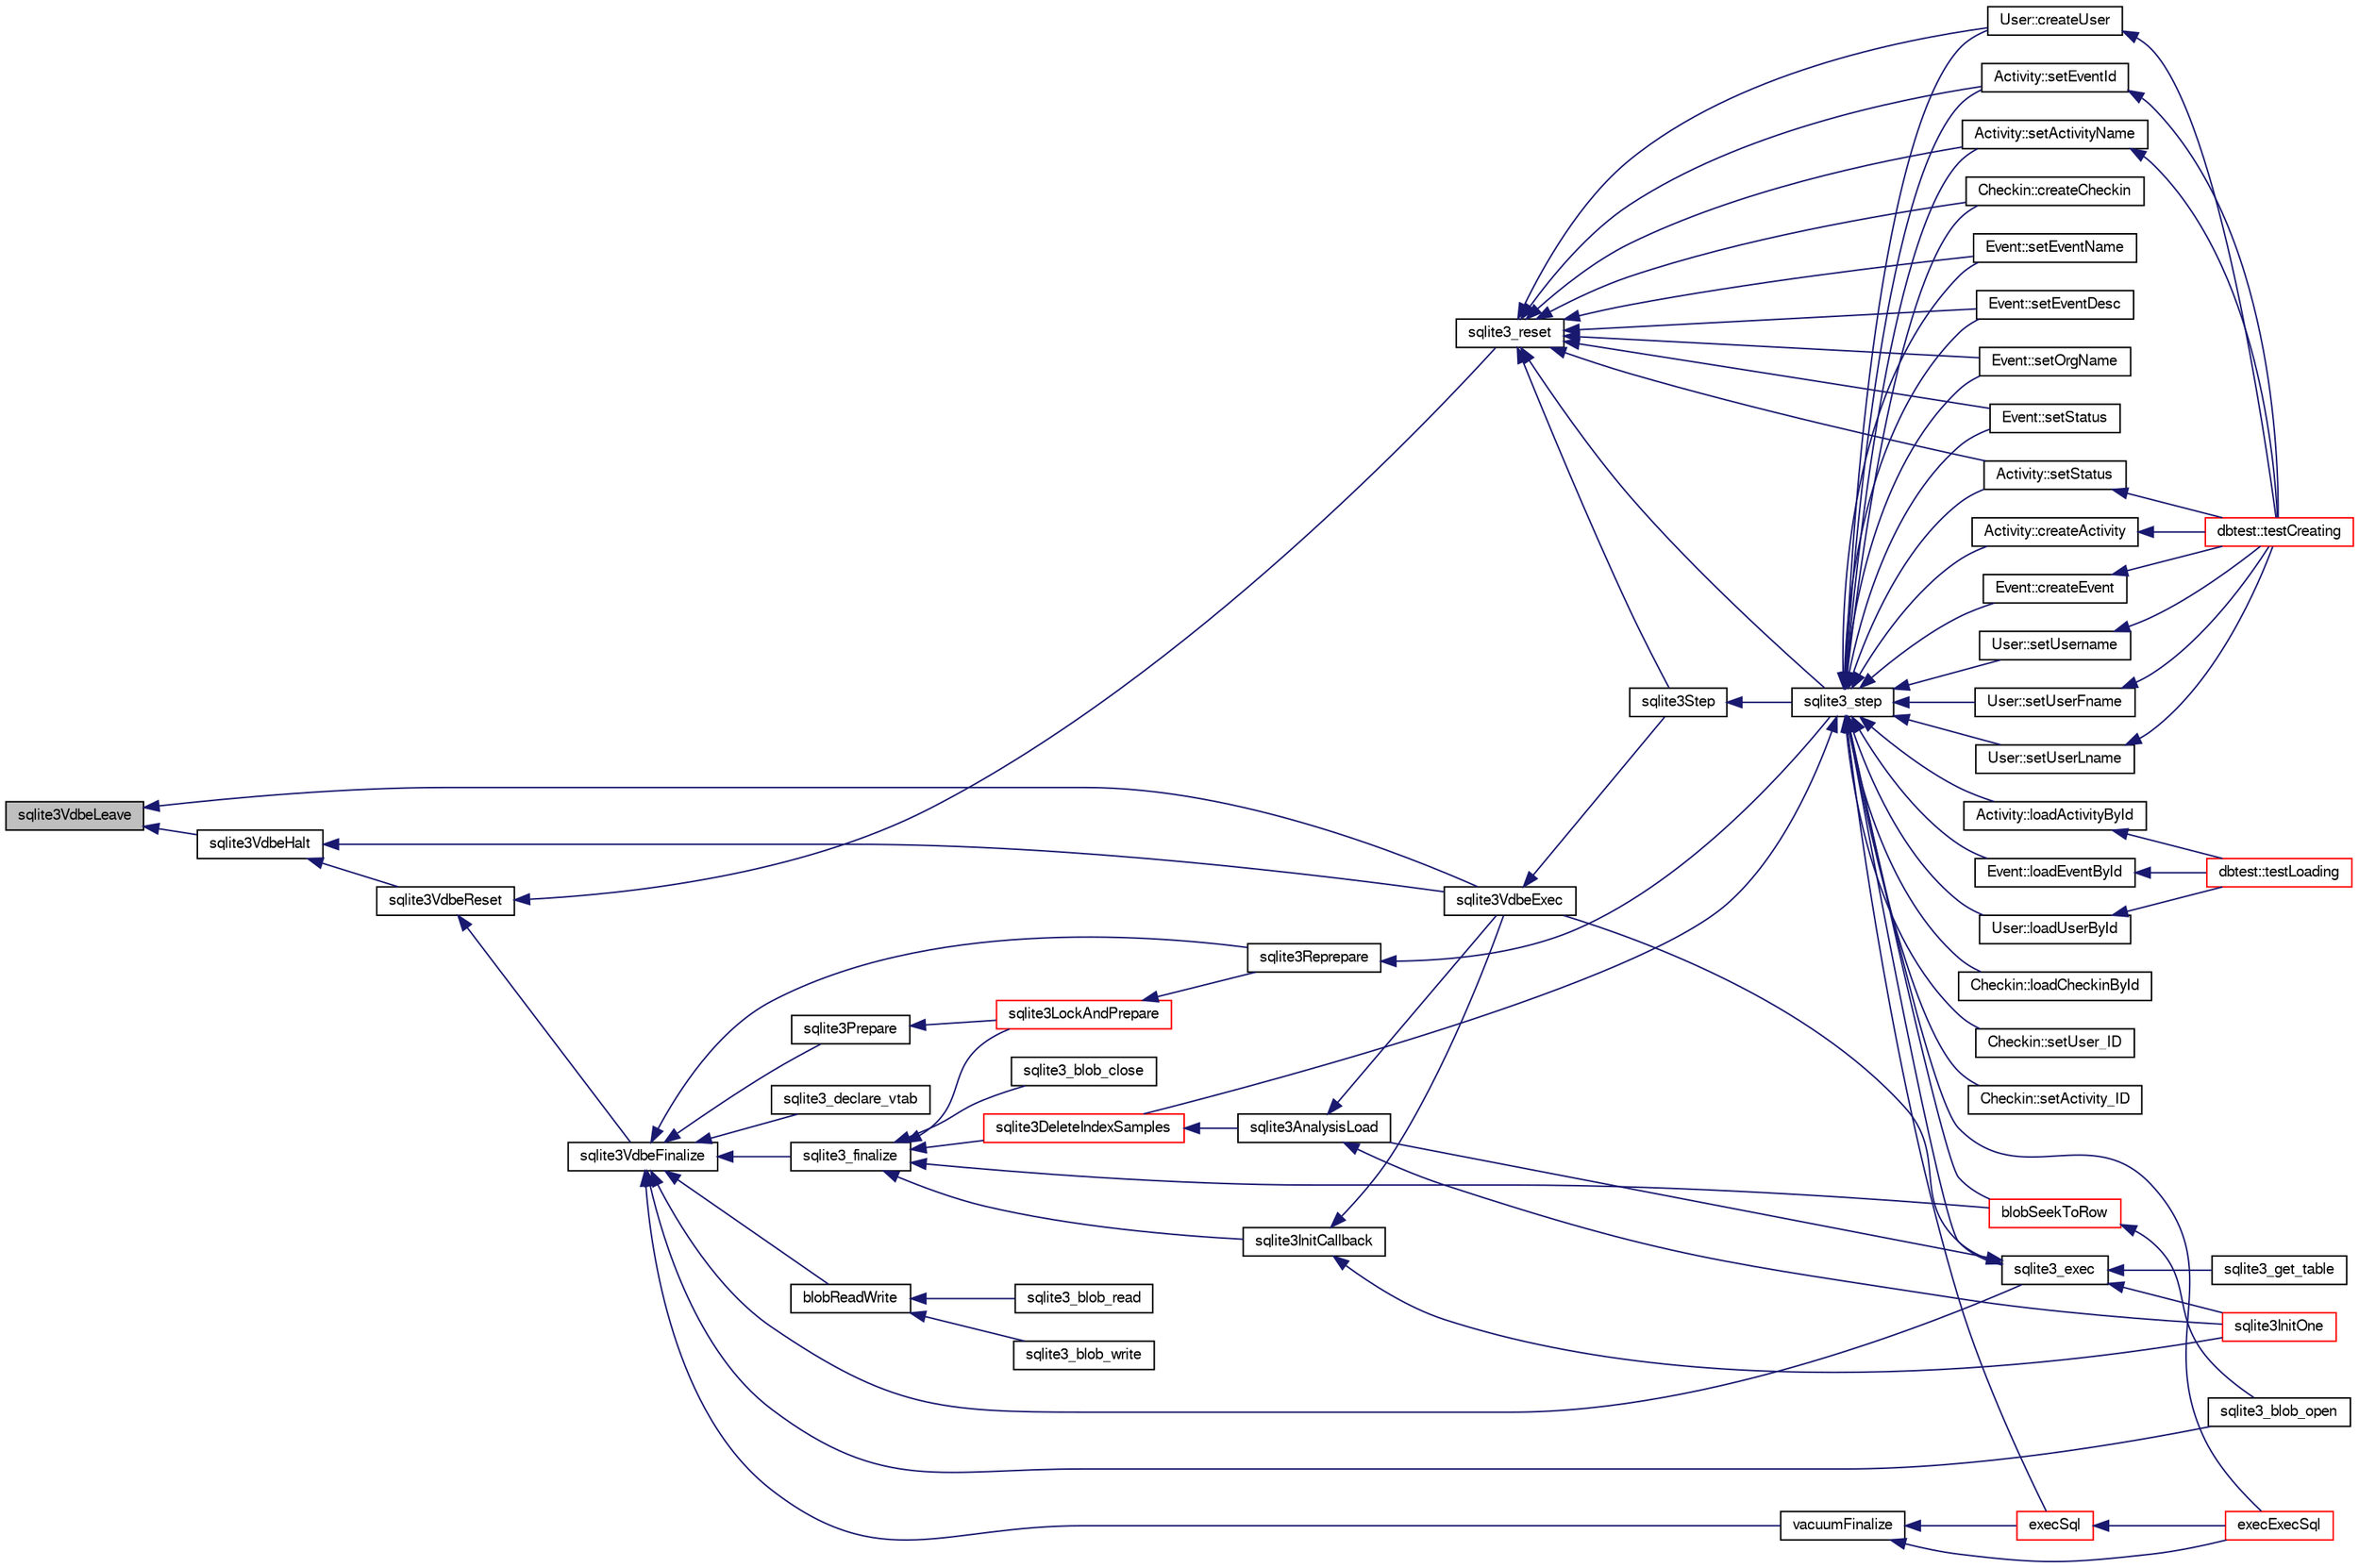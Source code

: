 digraph "sqlite3VdbeLeave"
{
  edge [fontname="FreeSans",fontsize="10",labelfontname="FreeSans",labelfontsize="10"];
  node [fontname="FreeSans",fontsize="10",shape=record];
  rankdir="LR";
  Node761030 [label="sqlite3VdbeLeave",height=0.2,width=0.4,color="black", fillcolor="grey75", style="filled", fontcolor="black"];
  Node761030 -> Node761031 [dir="back",color="midnightblue",fontsize="10",style="solid",fontname="FreeSans"];
  Node761031 [label="sqlite3VdbeHalt",height=0.2,width=0.4,color="black", fillcolor="white", style="filled",URL="$sqlite3_8c.html#a8d1d99703d999190fbc35ecc981cb709"];
  Node761031 -> Node761032 [dir="back",color="midnightblue",fontsize="10",style="solid",fontname="FreeSans"];
  Node761032 [label="sqlite3VdbeReset",height=0.2,width=0.4,color="black", fillcolor="white", style="filled",URL="$sqlite3_8c.html#a315a913742f7267f90d46d41446353b1"];
  Node761032 -> Node761033 [dir="back",color="midnightblue",fontsize="10",style="solid",fontname="FreeSans"];
  Node761033 [label="sqlite3VdbeFinalize",height=0.2,width=0.4,color="black", fillcolor="white", style="filled",URL="$sqlite3_8c.html#af81e0c8d03b71610d3a826469f67bbd4"];
  Node761033 -> Node761034 [dir="back",color="midnightblue",fontsize="10",style="solid",fontname="FreeSans"];
  Node761034 [label="sqlite3_finalize",height=0.2,width=0.4,color="black", fillcolor="white", style="filled",URL="$sqlite3_8h.html#a801195c0f771d40bb4be1e40f3b88945"];
  Node761034 -> Node761035 [dir="back",color="midnightblue",fontsize="10",style="solid",fontname="FreeSans"];
  Node761035 [label="blobSeekToRow",height=0.2,width=0.4,color="red", fillcolor="white", style="filled",URL="$sqlite3_8c.html#afff57e13332b98c8a44a7cebe38962ab"];
  Node761035 -> Node761036 [dir="back",color="midnightblue",fontsize="10",style="solid",fontname="FreeSans"];
  Node761036 [label="sqlite3_blob_open",height=0.2,width=0.4,color="black", fillcolor="white", style="filled",URL="$sqlite3_8h.html#adb8ad839a5bdd62a43785132bc7dd518"];
  Node761034 -> Node761038 [dir="back",color="midnightblue",fontsize="10",style="solid",fontname="FreeSans"];
  Node761038 [label="sqlite3_blob_close",height=0.2,width=0.4,color="black", fillcolor="white", style="filled",URL="$sqlite3_8h.html#a8885ae884821e14e1e4501183c5833d6"];
  Node761034 -> Node761039 [dir="back",color="midnightblue",fontsize="10",style="solid",fontname="FreeSans"];
  Node761039 [label="sqlite3DeleteIndexSamples",height=0.2,width=0.4,color="red", fillcolor="white", style="filled",URL="$sqlite3_8c.html#aaeda0302fbf61397ec009f65bed047ef"];
  Node761039 -> Node761040 [dir="back",color="midnightblue",fontsize="10",style="solid",fontname="FreeSans"];
  Node761040 [label="sqlite3AnalysisLoad",height=0.2,width=0.4,color="black", fillcolor="white", style="filled",URL="$sqlite3_8c.html#a48a2301c27e1d3d68708b9b8761b5a01"];
  Node761040 -> Node761041 [dir="back",color="midnightblue",fontsize="10",style="solid",fontname="FreeSans"];
  Node761041 [label="sqlite3VdbeExec",height=0.2,width=0.4,color="black", fillcolor="white", style="filled",URL="$sqlite3_8c.html#a8ce40a614bdc56719c4d642b1e4dfb21"];
  Node761041 -> Node761042 [dir="back",color="midnightblue",fontsize="10",style="solid",fontname="FreeSans"];
  Node761042 [label="sqlite3Step",height=0.2,width=0.4,color="black", fillcolor="white", style="filled",URL="$sqlite3_8c.html#a3f2872e873e2758a4beedad1d5113554"];
  Node761042 -> Node761043 [dir="back",color="midnightblue",fontsize="10",style="solid",fontname="FreeSans"];
  Node761043 [label="sqlite3_step",height=0.2,width=0.4,color="black", fillcolor="white", style="filled",URL="$sqlite3_8h.html#ac1e491ce36b7471eb28387f7d3c74334"];
  Node761043 -> Node761044 [dir="back",color="midnightblue",fontsize="10",style="solid",fontname="FreeSans"];
  Node761044 [label="Activity::createActivity",height=0.2,width=0.4,color="black", fillcolor="white", style="filled",URL="$classActivity.html#a813cc5e52c14ab49b39014c134e3425b"];
  Node761044 -> Node761045 [dir="back",color="midnightblue",fontsize="10",style="solid",fontname="FreeSans"];
  Node761045 [label="dbtest::testCreating",height=0.2,width=0.4,color="red", fillcolor="white", style="filled",URL="$classdbtest.html#a8193e88a7df657069c8a6bd09c8243b7"];
  Node761043 -> Node761047 [dir="back",color="midnightblue",fontsize="10",style="solid",fontname="FreeSans"];
  Node761047 [label="Activity::loadActivityById",height=0.2,width=0.4,color="black", fillcolor="white", style="filled",URL="$classActivity.html#abe4ffb4f08a47212ebf9013259d9e7fd"];
  Node761047 -> Node761048 [dir="back",color="midnightblue",fontsize="10",style="solid",fontname="FreeSans"];
  Node761048 [label="dbtest::testLoading",height=0.2,width=0.4,color="red", fillcolor="white", style="filled",URL="$classdbtest.html#a6f98d82a2c8e2b9040848763504ddae1"];
  Node761043 -> Node761049 [dir="back",color="midnightblue",fontsize="10",style="solid",fontname="FreeSans"];
  Node761049 [label="Activity::setEventId",height=0.2,width=0.4,color="black", fillcolor="white", style="filled",URL="$classActivity.html#adb1d0fd0d08f473e068f0a4086bfa9ca"];
  Node761049 -> Node761045 [dir="back",color="midnightblue",fontsize="10",style="solid",fontname="FreeSans"];
  Node761043 -> Node761050 [dir="back",color="midnightblue",fontsize="10",style="solid",fontname="FreeSans"];
  Node761050 [label="Activity::setActivityName",height=0.2,width=0.4,color="black", fillcolor="white", style="filled",URL="$classActivity.html#a62dc3737b33915a36086f9dd26d16a81"];
  Node761050 -> Node761045 [dir="back",color="midnightblue",fontsize="10",style="solid",fontname="FreeSans"];
  Node761043 -> Node761051 [dir="back",color="midnightblue",fontsize="10",style="solid",fontname="FreeSans"];
  Node761051 [label="Activity::setStatus",height=0.2,width=0.4,color="black", fillcolor="white", style="filled",URL="$classActivity.html#af618135a7738f4d2a7ee147a8ef912ea"];
  Node761051 -> Node761045 [dir="back",color="midnightblue",fontsize="10",style="solid",fontname="FreeSans"];
  Node761043 -> Node761052 [dir="back",color="midnightblue",fontsize="10",style="solid",fontname="FreeSans"];
  Node761052 [label="Checkin::createCheckin",height=0.2,width=0.4,color="black", fillcolor="white", style="filled",URL="$classCheckin.html#a4e40acdf7fff0e607f6de4f24f3a163c"];
  Node761043 -> Node761053 [dir="back",color="midnightblue",fontsize="10",style="solid",fontname="FreeSans"];
  Node761053 [label="Checkin::loadCheckinById",height=0.2,width=0.4,color="black", fillcolor="white", style="filled",URL="$classCheckin.html#a3461f70ea6c68475225f2a07f78a21e0"];
  Node761043 -> Node761054 [dir="back",color="midnightblue",fontsize="10",style="solid",fontname="FreeSans"];
  Node761054 [label="Checkin::setUser_ID",height=0.2,width=0.4,color="black", fillcolor="white", style="filled",URL="$classCheckin.html#a76ab640f4f912876dbebf183db5359c6"];
  Node761043 -> Node761055 [dir="back",color="midnightblue",fontsize="10",style="solid",fontname="FreeSans"];
  Node761055 [label="Checkin::setActivity_ID",height=0.2,width=0.4,color="black", fillcolor="white", style="filled",URL="$classCheckin.html#ab2ff3ec2604ec73a42af25874a00b232"];
  Node761043 -> Node761056 [dir="back",color="midnightblue",fontsize="10",style="solid",fontname="FreeSans"];
  Node761056 [label="Event::createEvent",height=0.2,width=0.4,color="black", fillcolor="white", style="filled",URL="$classEvent.html#a77adb9f4a46ffb32c2d931f0691f5903"];
  Node761056 -> Node761045 [dir="back",color="midnightblue",fontsize="10",style="solid",fontname="FreeSans"];
  Node761043 -> Node761057 [dir="back",color="midnightblue",fontsize="10",style="solid",fontname="FreeSans"];
  Node761057 [label="Event::loadEventById",height=0.2,width=0.4,color="black", fillcolor="white", style="filled",URL="$classEvent.html#afa66cea33f722dbeecb69cc98fdea055"];
  Node761057 -> Node761048 [dir="back",color="midnightblue",fontsize="10",style="solid",fontname="FreeSans"];
  Node761043 -> Node761058 [dir="back",color="midnightblue",fontsize="10",style="solid",fontname="FreeSans"];
  Node761058 [label="Event::setEventName",height=0.2,width=0.4,color="black", fillcolor="white", style="filled",URL="$classEvent.html#a10596b6ca077df05184e30d62b08729d"];
  Node761043 -> Node761059 [dir="back",color="midnightblue",fontsize="10",style="solid",fontname="FreeSans"];
  Node761059 [label="Event::setEventDesc",height=0.2,width=0.4,color="black", fillcolor="white", style="filled",URL="$classEvent.html#ae36b8377dcae792f1c5c4726024c981b"];
  Node761043 -> Node761060 [dir="back",color="midnightblue",fontsize="10",style="solid",fontname="FreeSans"];
  Node761060 [label="Event::setOrgName",height=0.2,width=0.4,color="black", fillcolor="white", style="filled",URL="$classEvent.html#a19aac0f776bd764563a54977656cf680"];
  Node761043 -> Node761061 [dir="back",color="midnightblue",fontsize="10",style="solid",fontname="FreeSans"];
  Node761061 [label="Event::setStatus",height=0.2,width=0.4,color="black", fillcolor="white", style="filled",URL="$classEvent.html#ab0a6b9285af0f4172eb841e2b80f8972"];
  Node761043 -> Node761035 [dir="back",color="midnightblue",fontsize="10",style="solid",fontname="FreeSans"];
  Node761043 -> Node761039 [dir="back",color="midnightblue",fontsize="10",style="solid",fontname="FreeSans"];
  Node761043 -> Node761062 [dir="back",color="midnightblue",fontsize="10",style="solid",fontname="FreeSans"];
  Node761062 [label="sqlite3_exec",height=0.2,width=0.4,color="black", fillcolor="white", style="filled",URL="$sqlite3_8h.html#a97487ec8150e0bcc8fa392ab8f0e24db"];
  Node761062 -> Node761041 [dir="back",color="midnightblue",fontsize="10",style="solid",fontname="FreeSans"];
  Node761062 -> Node761040 [dir="back",color="midnightblue",fontsize="10",style="solid",fontname="FreeSans"];
  Node761062 -> Node761063 [dir="back",color="midnightblue",fontsize="10",style="solid",fontname="FreeSans"];
  Node761063 [label="sqlite3InitOne",height=0.2,width=0.4,color="red", fillcolor="white", style="filled",URL="$sqlite3_8c.html#ac4318b25df65269906b0379251fe9b85"];
  Node761062 -> Node761164 [dir="back",color="midnightblue",fontsize="10",style="solid",fontname="FreeSans"];
  Node761164 [label="sqlite3_get_table",height=0.2,width=0.4,color="black", fillcolor="white", style="filled",URL="$sqlite3_8h.html#a5effeac4e12df57beaa35c5be1f61579"];
  Node761043 -> Node761165 [dir="back",color="midnightblue",fontsize="10",style="solid",fontname="FreeSans"];
  Node761165 [label="execSql",height=0.2,width=0.4,color="red", fillcolor="white", style="filled",URL="$sqlite3_8c.html#a7d16651b98a110662f4c265eff0246cb"];
  Node761165 -> Node761166 [dir="back",color="midnightblue",fontsize="10",style="solid",fontname="FreeSans"];
  Node761166 [label="execExecSql",height=0.2,width=0.4,color="red", fillcolor="white", style="filled",URL="$sqlite3_8c.html#ac1be09a6c047f21133d16378d301e0d4"];
  Node761043 -> Node761166 [dir="back",color="midnightblue",fontsize="10",style="solid",fontname="FreeSans"];
  Node761043 -> Node761168 [dir="back",color="midnightblue",fontsize="10",style="solid",fontname="FreeSans"];
  Node761168 [label="User::createUser",height=0.2,width=0.4,color="black", fillcolor="white", style="filled",URL="$classUser.html#a22ed673939e8cc0a136130b809bba513"];
  Node761168 -> Node761045 [dir="back",color="midnightblue",fontsize="10",style="solid",fontname="FreeSans"];
  Node761043 -> Node761169 [dir="back",color="midnightblue",fontsize="10",style="solid",fontname="FreeSans"];
  Node761169 [label="User::loadUserById",height=0.2,width=0.4,color="black", fillcolor="white", style="filled",URL="$classUser.html#a863377665b7fb83c5547dcf9727f5092"];
  Node761169 -> Node761048 [dir="back",color="midnightblue",fontsize="10",style="solid",fontname="FreeSans"];
  Node761043 -> Node761170 [dir="back",color="midnightblue",fontsize="10",style="solid",fontname="FreeSans"];
  Node761170 [label="User::setUsername",height=0.2,width=0.4,color="black", fillcolor="white", style="filled",URL="$classUser.html#aa0497022a136cb78de785b0a39ae60b1"];
  Node761170 -> Node761045 [dir="back",color="midnightblue",fontsize="10",style="solid",fontname="FreeSans"];
  Node761043 -> Node761171 [dir="back",color="midnightblue",fontsize="10",style="solid",fontname="FreeSans"];
  Node761171 [label="User::setUserFname",height=0.2,width=0.4,color="black", fillcolor="white", style="filled",URL="$classUser.html#a72657eb55cd0ca437b4841a43f19912f"];
  Node761171 -> Node761045 [dir="back",color="midnightblue",fontsize="10",style="solid",fontname="FreeSans"];
  Node761043 -> Node761172 [dir="back",color="midnightblue",fontsize="10",style="solid",fontname="FreeSans"];
  Node761172 [label="User::setUserLname",height=0.2,width=0.4,color="black", fillcolor="white", style="filled",URL="$classUser.html#aa25973387e5afe1aa6f60dd6545e33b5"];
  Node761172 -> Node761045 [dir="back",color="midnightblue",fontsize="10",style="solid",fontname="FreeSans"];
  Node761040 -> Node761063 [dir="back",color="midnightblue",fontsize="10",style="solid",fontname="FreeSans"];
  Node761034 -> Node761229 [dir="back",color="midnightblue",fontsize="10",style="solid",fontname="FreeSans"];
  Node761229 [label="sqlite3InitCallback",height=0.2,width=0.4,color="black", fillcolor="white", style="filled",URL="$sqlite3_8c.html#a5183ff3c8b5311c7332250013ee018b3"];
  Node761229 -> Node761041 [dir="back",color="midnightblue",fontsize="10",style="solid",fontname="FreeSans"];
  Node761229 -> Node761063 [dir="back",color="midnightblue",fontsize="10",style="solid",fontname="FreeSans"];
  Node761034 -> Node761226 [dir="back",color="midnightblue",fontsize="10",style="solid",fontname="FreeSans"];
  Node761226 [label="sqlite3LockAndPrepare",height=0.2,width=0.4,color="red", fillcolor="white", style="filled",URL="$sqlite3_8c.html#a5db1ec5589aa2b02c6d979211a8789bd"];
  Node761226 -> Node761227 [dir="back",color="midnightblue",fontsize="10",style="solid",fontname="FreeSans"];
  Node761227 [label="sqlite3Reprepare",height=0.2,width=0.4,color="black", fillcolor="white", style="filled",URL="$sqlite3_8c.html#a7e2f7299cc947d07e782f6ac561fa937"];
  Node761227 -> Node761043 [dir="back",color="midnightblue",fontsize="10",style="solid",fontname="FreeSans"];
  Node761033 -> Node761036 [dir="back",color="midnightblue",fontsize="10",style="solid",fontname="FreeSans"];
  Node761033 -> Node761287 [dir="back",color="midnightblue",fontsize="10",style="solid",fontname="FreeSans"];
  Node761287 [label="blobReadWrite",height=0.2,width=0.4,color="black", fillcolor="white", style="filled",URL="$sqlite3_8c.html#a6c1d57e4337ee1b8655215c06dea4046"];
  Node761287 -> Node761288 [dir="back",color="midnightblue",fontsize="10",style="solid",fontname="FreeSans"];
  Node761288 [label="sqlite3_blob_read",height=0.2,width=0.4,color="black", fillcolor="white", style="filled",URL="$sqlite3_8h.html#ae63f397da378931a64a597069ce3532a"];
  Node761287 -> Node761289 [dir="back",color="midnightblue",fontsize="10",style="solid",fontname="FreeSans"];
  Node761289 [label="sqlite3_blob_write",height=0.2,width=0.4,color="black", fillcolor="white", style="filled",URL="$sqlite3_8h.html#a0dd24c2ce4bfd36279ed96e8266b1d87"];
  Node761033 -> Node761062 [dir="back",color="midnightblue",fontsize="10",style="solid",fontname="FreeSans"];
  Node761033 -> Node761225 [dir="back",color="midnightblue",fontsize="10",style="solid",fontname="FreeSans"];
  Node761225 [label="sqlite3Prepare",height=0.2,width=0.4,color="black", fillcolor="white", style="filled",URL="$sqlite3_8c.html#acb25890858d0bf4b12eb7aae569f0c7b"];
  Node761225 -> Node761226 [dir="back",color="midnightblue",fontsize="10",style="solid",fontname="FreeSans"];
  Node761033 -> Node761227 [dir="back",color="midnightblue",fontsize="10",style="solid",fontname="FreeSans"];
  Node761033 -> Node761290 [dir="back",color="midnightblue",fontsize="10",style="solid",fontname="FreeSans"];
  Node761290 [label="vacuumFinalize",height=0.2,width=0.4,color="black", fillcolor="white", style="filled",URL="$sqlite3_8c.html#a632db76c46aca8f067d585295d2ada31"];
  Node761290 -> Node761165 [dir="back",color="midnightblue",fontsize="10",style="solid",fontname="FreeSans"];
  Node761290 -> Node761166 [dir="back",color="midnightblue",fontsize="10",style="solid",fontname="FreeSans"];
  Node761033 -> Node761234 [dir="back",color="midnightblue",fontsize="10",style="solid",fontname="FreeSans"];
  Node761234 [label="sqlite3_declare_vtab",height=0.2,width=0.4,color="black", fillcolor="white", style="filled",URL="$sqlite3_8h.html#a65393c41da76ae1470a7c7f4b4aca600"];
  Node761032 -> Node761291 [dir="back",color="midnightblue",fontsize="10",style="solid",fontname="FreeSans"];
  Node761291 [label="sqlite3_reset",height=0.2,width=0.4,color="black", fillcolor="white", style="filled",URL="$sqlite3_8h.html#a758efebc2e95694959ab0e74b397984c"];
  Node761291 -> Node761049 [dir="back",color="midnightblue",fontsize="10",style="solid",fontname="FreeSans"];
  Node761291 -> Node761050 [dir="back",color="midnightblue",fontsize="10",style="solid",fontname="FreeSans"];
  Node761291 -> Node761051 [dir="back",color="midnightblue",fontsize="10",style="solid",fontname="FreeSans"];
  Node761291 -> Node761052 [dir="back",color="midnightblue",fontsize="10",style="solid",fontname="FreeSans"];
  Node761291 -> Node761058 [dir="back",color="midnightblue",fontsize="10",style="solid",fontname="FreeSans"];
  Node761291 -> Node761059 [dir="back",color="midnightblue",fontsize="10",style="solid",fontname="FreeSans"];
  Node761291 -> Node761060 [dir="back",color="midnightblue",fontsize="10",style="solid",fontname="FreeSans"];
  Node761291 -> Node761061 [dir="back",color="midnightblue",fontsize="10",style="solid",fontname="FreeSans"];
  Node761291 -> Node761042 [dir="back",color="midnightblue",fontsize="10",style="solid",fontname="FreeSans"];
  Node761291 -> Node761043 [dir="back",color="midnightblue",fontsize="10",style="solid",fontname="FreeSans"];
  Node761291 -> Node761168 [dir="back",color="midnightblue",fontsize="10",style="solid",fontname="FreeSans"];
  Node761031 -> Node761041 [dir="back",color="midnightblue",fontsize="10",style="solid",fontname="FreeSans"];
  Node761030 -> Node761041 [dir="back",color="midnightblue",fontsize="10",style="solid",fontname="FreeSans"];
}
